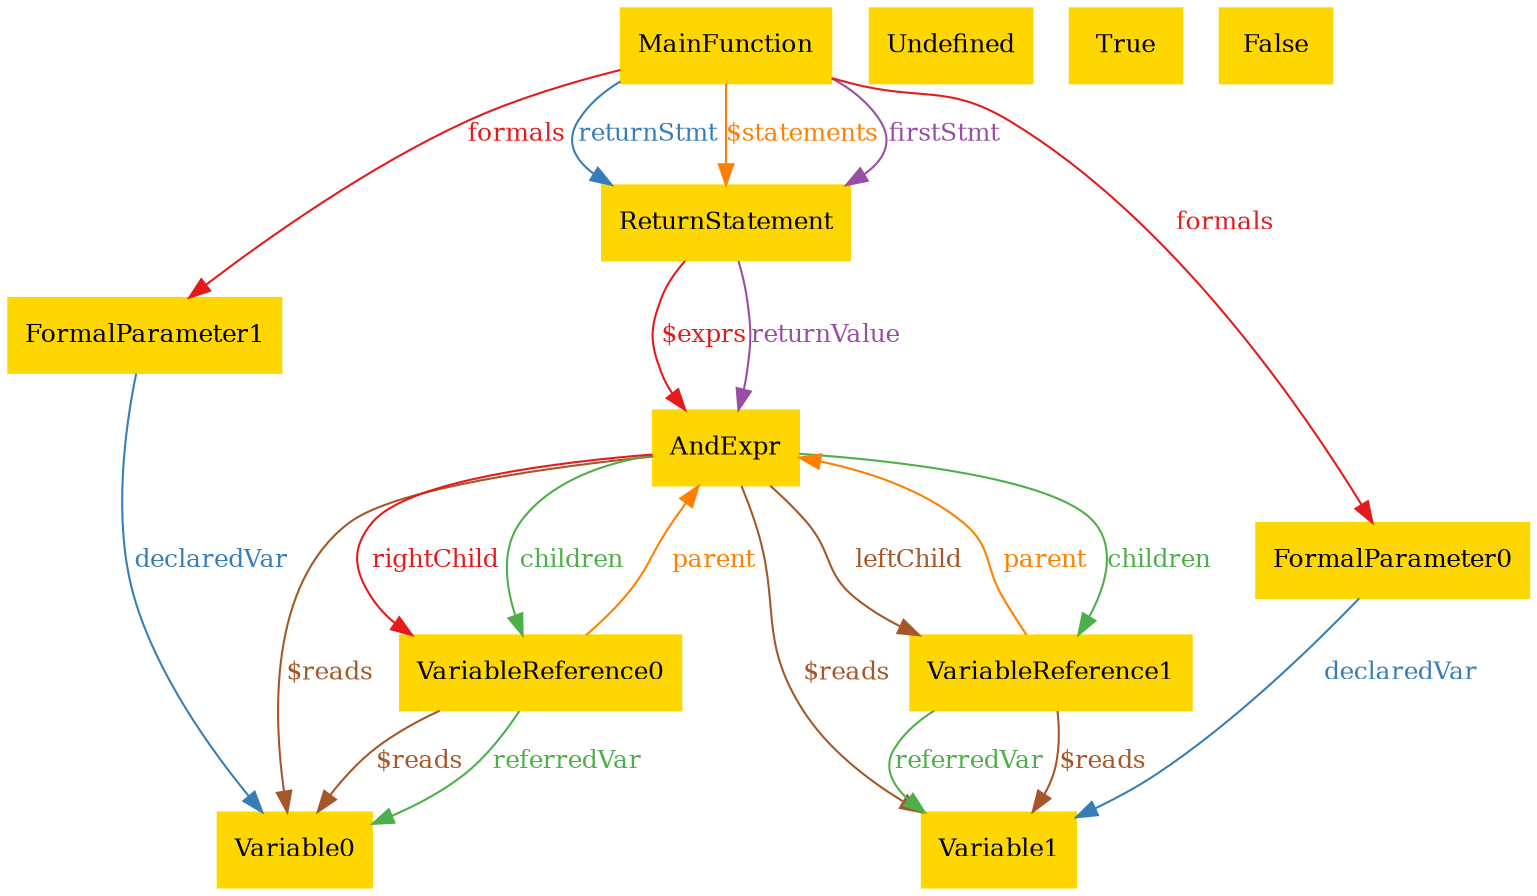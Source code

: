 digraph "graph" {
graph [fontsize=12]
node [fontsize=12]
edge [fontsize=12]
rankdir=TB;
"N10" -> "N9" [uuid = "<ReturnStatement, AndExpr>", color = "#e41a1c", fontcolor = "#e41a1c", style = "solid", label = "$exprs", dir = "forward", weight = "1"]
"N9" -> "N5" [uuid = "<AndExpr, Variable0>", color = "#a65628", fontcolor = "#a65628", style = "solid", label = "$reads", dir = "forward", weight = "1"]
"N9" -> "N3" [uuid = "<AndExpr, Variable1>", color = "#a65628", fontcolor = "#a65628", style = "solid", label = "$reads", dir = "forward", weight = "1"]
"N8" -> "N5" [uuid = "<VariableReference0, Variable0>", color = "#a65628", fontcolor = "#a65628", style = "solid", label = "$reads", dir = "forward", weight = "1"]
"N7" -> "N3" [uuid = "<VariableReference1, Variable1>", color = "#a65628", fontcolor = "#a65628", style = "solid", label = "$reads", dir = "forward", weight = "1"]
"N11" -> "N10" [uuid = "<MainFunction, ReturnStatement>", color = "#ff7f00", fontcolor = "#ff7f00", style = "solid", label = "$statements", dir = "forward", weight = "1"]
"N9" -> "N8" [uuid = "<AndExpr, VariableReference0>", color = "#4daf4a", fontcolor = "#4daf4a", style = "solid", label = "children", dir = "forward", weight = "1"]
"N9" -> "N7" [uuid = "<AndExpr, VariableReference1>", color = "#4daf4a", fontcolor = "#4daf4a", style = "solid", label = "children", dir = "forward", weight = "1"]
"N4" -> "N3" [uuid = "<FormalParameter0, Variable1>", color = "#377eb8", fontcolor = "#377eb8", style = "solid", label = "declaredVar", dir = "forward", weight = "1"]
"N6" -> "N5" [uuid = "<FormalParameter1, Variable0>", color = "#377eb8", fontcolor = "#377eb8", style = "solid", label = "declaredVar", dir = "forward", weight = "1"]
"N11" -> "N10" [uuid = "<MainFunction, ReturnStatement>", color = "#984ea3", fontcolor = "#984ea3", style = "solid", label = "firstStmt", dir = "forward", weight = "1"]
"N11" -> "N4" [uuid = "<MainFunction, FormalParameter0>", color = "#e41a1c", fontcolor = "#e41a1c", style = "solid", label = "formals", dir = "forward", weight = "1"]
"N11" -> "N6" [uuid = "<MainFunction, FormalParameter1>", color = "#e41a1c", fontcolor = "#e41a1c", style = "solid", label = "formals", dir = "forward", weight = "1"]
"N9" -> "N7" [uuid = "<AndExpr, VariableReference1>", color = "#a65628", fontcolor = "#a65628", style = "solid", label = "leftChild", dir = "forward", weight = "1"]
"N9" -> "N8" [uuid = "<VariableReference0, AndExpr>", color = "#ff7f00", fontcolor = "#ff7f00", style = "solid", label = "parent", dir = "back", weight = "1"]
"N9" -> "N7" [uuid = "<VariableReference1, AndExpr>", color = "#ff7f00", fontcolor = "#ff7f00", style = "solid", label = "parent", dir = "back", weight = "1"]
"N8" -> "N5" [uuid = "<VariableReference0, Variable0>", color = "#4daf4a", fontcolor = "#4daf4a", style = "solid", label = "referredVar", dir = "forward", weight = "1"]
"N7" -> "N3" [uuid = "<VariableReference1, Variable1>", color = "#4daf4a", fontcolor = "#4daf4a", style = "solid", label = "referredVar", dir = "forward", weight = "1"]
"N11" -> "N10" [uuid = "<MainFunction, ReturnStatement>", color = "#377eb8", fontcolor = "#377eb8", style = "solid", label = "returnStmt", dir = "forward", weight = "1"]
"N10" -> "N9" [uuid = "<ReturnStatement, AndExpr>", color = "#984ea3", fontcolor = "#984ea3", style = "solid", label = "returnValue", dir = "forward", weight = "1"]
"N9" -> "N8" [uuid = "<AndExpr, VariableReference0>", color = "#e41a1c", fontcolor = "#e41a1c", style = "solid", label = "rightChild", dir = "forward", weight = "1"]
"N0" [uuid="Undefined", label="Undefined", color="#ffd700", fontcolor = "#000000", shape = "box", style = "filled, solid"]
"N1" [uuid="True", label="True", color="#ffd700", fontcolor = "#000000", shape = "box", style = "filled, solid"]
"N2" [uuid="False", label="False", color="#ffd700", fontcolor = "#000000", shape = "box", style = "filled, solid"]
"N3" [uuid="Variable1", label="Variable1", color="#ffd700", fontcolor = "#000000", shape = "box", style = "filled, solid"]
"N4" [uuid="FormalParameter0", label="FormalParameter0", color="#ffd700", fontcolor = "#000000", shape = "box", style = "filled, solid"]
"N5" [uuid="Variable0", label="Variable0", color="#ffd700", fontcolor = "#000000", shape = "box", style = "filled, solid"]
"N6" [uuid="FormalParameter1", label="FormalParameter1", color="#ffd700", fontcolor = "#000000", shape = "box", style = "filled, solid"]
"N7" [uuid="VariableReference1", label="VariableReference1", color="#ffd700", fontcolor = "#000000", shape = "box", style = "filled, solid"]
"N8" [uuid="VariableReference0", label="VariableReference0", color="#ffd700", fontcolor = "#000000", shape = "box", style = "filled, solid"]
"N9" [uuid="AndExpr", label="AndExpr", color="#ffd700", fontcolor = "#000000", shape = "box", style = "filled, solid"]
"N10" [uuid="ReturnStatement", label="ReturnStatement", color="#ffd700", fontcolor = "#000000", shape = "box", style = "filled, solid"]
"N11" [uuid="MainFunction", label="MainFunction", color="#ffd700", fontcolor = "#000000", shape = "box", style = "filled, solid"]
}
